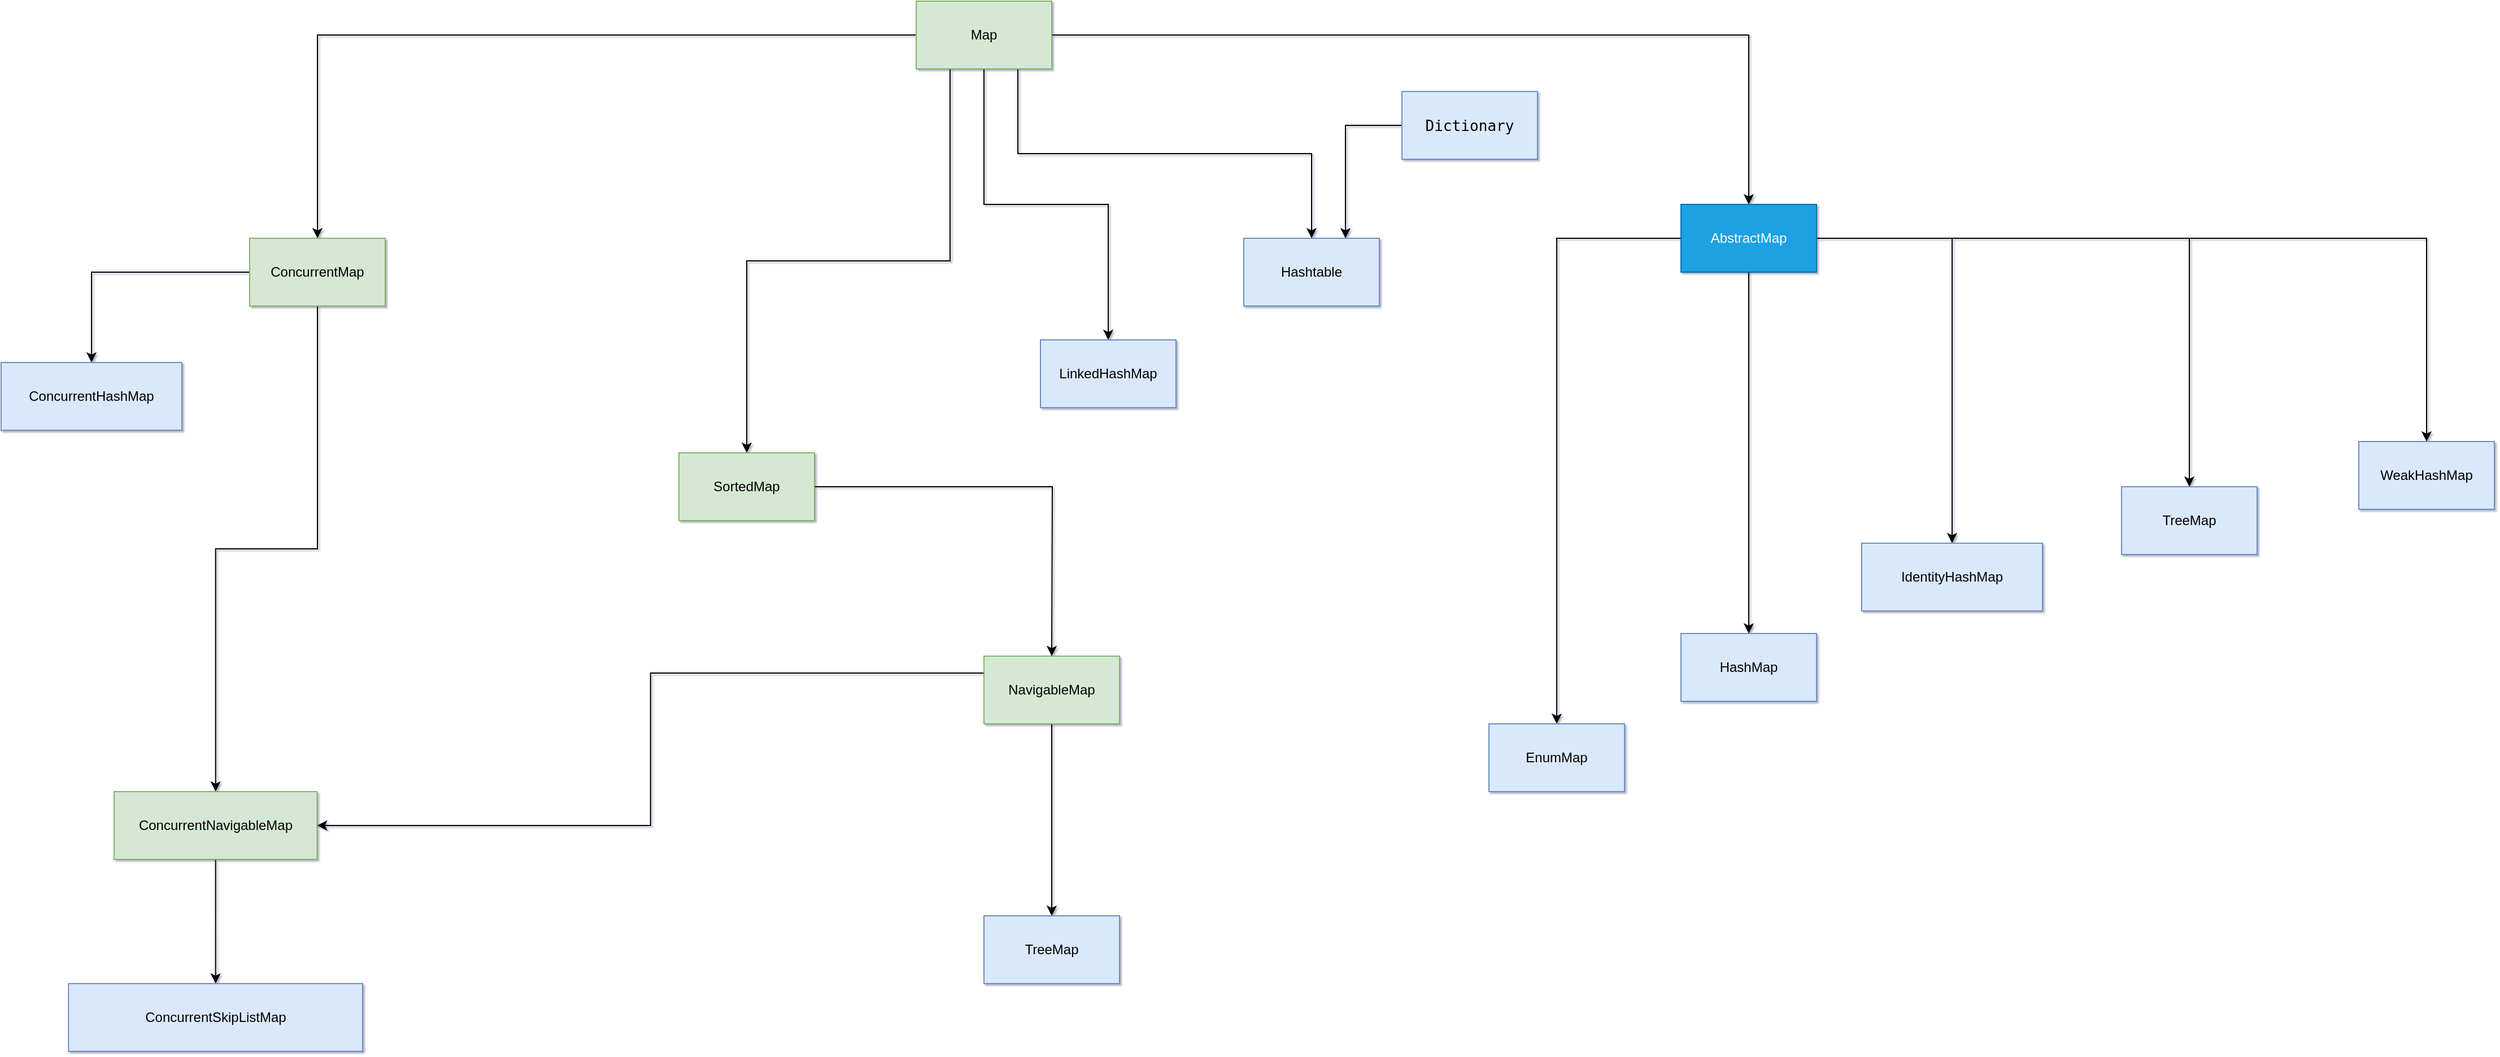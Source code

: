 <mxfile version="13.7.1" type="github">
  <diagram id="ft0RDTEWMM9qcVWopbNN" name="第 1 页">
    <mxGraphModel dx="2557" dy="967" grid="1" gridSize="10" guides="1" tooltips="1" connect="1" arrows="1" fold="1" page="1" pageScale="1" pageWidth="827" pageHeight="1169" math="0" shadow="1">
      <root>
        <mxCell id="0" />
        <mxCell id="1" parent="0" />
        <mxCell id="yLaftU6mhb7iIhvLTqJX-51" style="edgeStyle=orthogonalEdgeStyle;rounded=0;orthogonalLoop=1;jettySize=auto;html=1;" edge="1" parent="1" source="yLaftU6mhb7iIhvLTqJX-1" target="yLaftU6mhb7iIhvLTqJX-52">
          <mxGeometry relative="1" as="geometry">
            <mxPoint x="-50" y="290" as="targetPoint" />
          </mxGeometry>
        </mxCell>
        <mxCell id="yLaftU6mhb7iIhvLTqJX-56" style="edgeStyle=orthogonalEdgeStyle;rounded=0;orthogonalLoop=1;jettySize=auto;html=1;entryX=0.5;entryY=0;entryDx=0;entryDy=0;" edge="1" parent="1" source="yLaftU6mhb7iIhvLTqJX-1" target="yLaftU6mhb7iIhvLTqJX-27">
          <mxGeometry relative="1" as="geometry" />
        </mxCell>
        <mxCell id="yLaftU6mhb7iIhvLTqJX-57" style="edgeStyle=orthogonalEdgeStyle;rounded=0;orthogonalLoop=1;jettySize=auto;html=1;entryX=0.5;entryY=0;entryDx=0;entryDy=0;" edge="1" parent="1" source="yLaftU6mhb7iIhvLTqJX-1" target="yLaftU6mhb7iIhvLTqJX-18">
          <mxGeometry relative="1" as="geometry" />
        </mxCell>
        <mxCell id="yLaftU6mhb7iIhvLTqJX-59" style="edgeStyle=orthogonalEdgeStyle;rounded=0;orthogonalLoop=1;jettySize=auto;html=1;exitX=0.25;exitY=1;exitDx=0;exitDy=0;entryX=0.5;entryY=0;entryDx=0;entryDy=0;" edge="1" parent="1" source="yLaftU6mhb7iIhvLTqJX-1" target="yLaftU6mhb7iIhvLTqJX-29">
          <mxGeometry relative="1" as="geometry" />
        </mxCell>
        <mxCell id="yLaftU6mhb7iIhvLTqJX-60" style="edgeStyle=orthogonalEdgeStyle;rounded=0;orthogonalLoop=1;jettySize=auto;html=1;exitX=0.75;exitY=1;exitDx=0;exitDy=0;" edge="1" parent="1" source="yLaftU6mhb7iIhvLTqJX-1" target="yLaftU6mhb7iIhvLTqJX-61">
          <mxGeometry relative="1" as="geometry">
            <mxPoint x="670" y="280" as="targetPoint" />
          </mxGeometry>
        </mxCell>
        <mxCell id="yLaftU6mhb7iIhvLTqJX-1" value="Map" style="rounded=0;whiteSpace=wrap;html=1;fillColor=#d5e8d4;strokeColor=#82b366;" vertex="1" parent="1">
          <mxGeometry x="320" y="40" width="120" height="60" as="geometry" />
        </mxCell>
        <mxCell id="yLaftU6mhb7iIhvLTqJX-38" style="edgeStyle=orthogonalEdgeStyle;rounded=0;orthogonalLoop=1;jettySize=auto;html=1;" edge="1" parent="1" source="yLaftU6mhb7iIhvLTqJX-18" target="yLaftU6mhb7iIhvLTqJX-40">
          <mxGeometry relative="1" as="geometry">
            <mxPoint x="927.0" y="680" as="targetPoint" />
          </mxGeometry>
        </mxCell>
        <mxCell id="yLaftU6mhb7iIhvLTqJX-41" style="edgeStyle=orthogonalEdgeStyle;rounded=0;orthogonalLoop=1;jettySize=auto;html=1;" edge="1" parent="1" source="yLaftU6mhb7iIhvLTqJX-18" target="yLaftU6mhb7iIhvLTqJX-42">
          <mxGeometry relative="1" as="geometry">
            <mxPoint x="1057.0" y="650" as="targetPoint" />
          </mxGeometry>
        </mxCell>
        <mxCell id="yLaftU6mhb7iIhvLTqJX-43" style="edgeStyle=orthogonalEdgeStyle;rounded=0;orthogonalLoop=1;jettySize=auto;html=1;" edge="1" parent="1" source="yLaftU6mhb7iIhvLTqJX-18" target="yLaftU6mhb7iIhvLTqJX-44">
          <mxGeometry relative="1" as="geometry">
            <mxPoint x="1217.0" y="650" as="targetPoint" />
          </mxGeometry>
        </mxCell>
        <mxCell id="yLaftU6mhb7iIhvLTqJX-45" style="edgeStyle=orthogonalEdgeStyle;rounded=0;orthogonalLoop=1;jettySize=auto;html=1;" edge="1" parent="1" source="yLaftU6mhb7iIhvLTqJX-18" target="yLaftU6mhb7iIhvLTqJX-46">
          <mxGeometry relative="1" as="geometry">
            <mxPoint x="1498.429" y="660" as="targetPoint" />
          </mxGeometry>
        </mxCell>
        <mxCell id="yLaftU6mhb7iIhvLTqJX-47" style="edgeStyle=orthogonalEdgeStyle;rounded=0;orthogonalLoop=1;jettySize=auto;html=1;" edge="1" parent="1" source="yLaftU6mhb7iIhvLTqJX-18" target="yLaftU6mhb7iIhvLTqJX-48">
          <mxGeometry relative="1" as="geometry">
            <mxPoint x="1657" y="650" as="targetPoint" />
          </mxGeometry>
        </mxCell>
        <mxCell id="yLaftU6mhb7iIhvLTqJX-18" value="AbstractMap" style="rounded=0;whiteSpace=wrap;html=1;fillColor=#1ba1e2;strokeColor=#006EAF;fontColor=#ffffff;" vertex="1" parent="1">
          <mxGeometry x="997" y="220" width="120" height="60" as="geometry" />
        </mxCell>
        <mxCell id="yLaftU6mhb7iIhvLTqJX-25" style="edgeStyle=orthogonalEdgeStyle;rounded=0;orthogonalLoop=1;jettySize=auto;html=1;exitX=0.5;exitY=1;exitDx=0;exitDy=0;" edge="1" parent="1">
          <mxGeometry relative="1" as="geometry">
            <mxPoint x="-50" y="460" as="sourcePoint" />
            <mxPoint x="-50" y="460" as="targetPoint" />
          </mxGeometry>
        </mxCell>
        <mxCell id="yLaftU6mhb7iIhvLTqJX-27" value="LinkedHashMap" style="whiteSpace=wrap;html=1;fillColor=#dae8fc;strokeColor=#6c8ebf;" vertex="1" parent="1">
          <mxGeometry x="430" y="340" width="120" height="60" as="geometry" />
        </mxCell>
        <mxCell id="yLaftU6mhb7iIhvLTqJX-32" style="edgeStyle=orthogonalEdgeStyle;rounded=0;orthogonalLoop=1;jettySize=auto;html=1;" edge="1" parent="1" source="yLaftU6mhb7iIhvLTqJX-29">
          <mxGeometry relative="1" as="geometry">
            <mxPoint x="440" y="620" as="targetPoint" />
          </mxGeometry>
        </mxCell>
        <mxCell id="yLaftU6mhb7iIhvLTqJX-29" value="SortedMap" style="whiteSpace=wrap;html=1;fillColor=#d5e8d4;strokeColor=#82b366;" vertex="1" parent="1">
          <mxGeometry x="110" y="440" width="120" height="60" as="geometry" />
        </mxCell>
        <mxCell id="yLaftU6mhb7iIhvLTqJX-34" style="edgeStyle=orthogonalEdgeStyle;rounded=0;orthogonalLoop=1;jettySize=auto;html=1;entryX=0.5;entryY=0;entryDx=0;entryDy=0;" edge="1" parent="1" source="yLaftU6mhb7iIhvLTqJX-33" target="yLaftU6mhb7iIhvLTqJX-35">
          <mxGeometry relative="1" as="geometry">
            <mxPoint x="250" y="790" as="targetPoint" />
          </mxGeometry>
        </mxCell>
        <mxCell id="yLaftU6mhb7iIhvLTqJX-71" style="edgeStyle=orthogonalEdgeStyle;rounded=0;orthogonalLoop=1;jettySize=auto;html=1;exitX=0;exitY=0.25;exitDx=0;exitDy=0;entryX=1;entryY=0.5;entryDx=0;entryDy=0;" edge="1" parent="1" source="yLaftU6mhb7iIhvLTqJX-33" target="yLaftU6mhb7iIhvLTqJX-70">
          <mxGeometry relative="1" as="geometry" />
        </mxCell>
        <mxCell id="yLaftU6mhb7iIhvLTqJX-33" value="NavigableMap" style="whiteSpace=wrap;html=1;fillColor=#d5e8d4;strokeColor=#82b366;" vertex="1" parent="1">
          <mxGeometry x="380" y="620" width="120" height="60" as="geometry" />
        </mxCell>
        <mxCell id="yLaftU6mhb7iIhvLTqJX-35" value="TreeMap" style="whiteSpace=wrap;html=1;fillColor=#dae8fc;strokeColor=#6c8ebf;" vertex="1" parent="1">
          <mxGeometry x="380" y="850" width="120" height="60" as="geometry" />
        </mxCell>
        <mxCell id="yLaftU6mhb7iIhvLTqJX-40" value="EnumMap" style="rounded=0;whiteSpace=wrap;html=1;fillColor=#dae8fc;strokeColor=#6c8ebf;" vertex="1" parent="1">
          <mxGeometry x="827.0" y="680" width="120" height="60" as="geometry" />
        </mxCell>
        <mxCell id="yLaftU6mhb7iIhvLTqJX-42" value="HashMap" style="rounded=0;whiteSpace=wrap;html=1;fillColor=#dae8fc;strokeColor=#6c8ebf;" vertex="1" parent="1">
          <mxGeometry x="997.0" y="600" width="120" height="60" as="geometry" />
        </mxCell>
        <mxCell id="yLaftU6mhb7iIhvLTqJX-44" value="IdentityHashMap" style="rounded=0;whiteSpace=wrap;html=1;fillColor=#dae8fc;strokeColor=#6c8ebf;" vertex="1" parent="1">
          <mxGeometry x="1157" y="520" width="160" height="60" as="geometry" />
        </mxCell>
        <mxCell id="yLaftU6mhb7iIhvLTqJX-46" value="TreeMap" style="rounded=0;whiteSpace=wrap;html=1;fillColor=#dae8fc;strokeColor=#6c8ebf;" vertex="1" parent="1">
          <mxGeometry x="1386.999" y="470" width="120" height="60" as="geometry" />
        </mxCell>
        <mxCell id="yLaftU6mhb7iIhvLTqJX-48" value="WeakHashMap" style="rounded=0;whiteSpace=wrap;html=1;fillColor=#dae8fc;strokeColor=#6c8ebf;" vertex="1" parent="1">
          <mxGeometry x="1597" y="430" width="120" height="60" as="geometry" />
        </mxCell>
        <mxCell id="yLaftU6mhb7iIhvLTqJX-64" style="edgeStyle=orthogonalEdgeStyle;rounded=0;orthogonalLoop=1;jettySize=auto;html=1;" edge="1" parent="1" source="yLaftU6mhb7iIhvLTqJX-52" target="yLaftU6mhb7iIhvLTqJX-65">
          <mxGeometry relative="1" as="geometry">
            <mxPoint x="-430" y="390" as="targetPoint" />
          </mxGeometry>
        </mxCell>
        <mxCell id="yLaftU6mhb7iIhvLTqJX-69" style="edgeStyle=orthogonalEdgeStyle;rounded=0;orthogonalLoop=1;jettySize=auto;html=1;exitX=0.5;exitY=1;exitDx=0;exitDy=0;" edge="1" parent="1" source="yLaftU6mhb7iIhvLTqJX-52" target="yLaftU6mhb7iIhvLTqJX-70">
          <mxGeometry relative="1" as="geometry">
            <mxPoint x="-210.333" y="480" as="targetPoint" />
          </mxGeometry>
        </mxCell>
        <mxCell id="yLaftU6mhb7iIhvLTqJX-52" value="ConcurrentMap" style="rounded=0;whiteSpace=wrap;html=1;fillColor=#d5e8d4;strokeColor=#82b366;" vertex="1" parent="1">
          <mxGeometry x="-270" y="250" width="120" height="60" as="geometry" />
        </mxCell>
        <mxCell id="yLaftU6mhb7iIhvLTqJX-61" value="Hashtable" style="rounded=0;whiteSpace=wrap;html=1;fillColor=#dae8fc;strokeColor=#6c8ebf;" vertex="1" parent="1">
          <mxGeometry x="610" y="250" width="120" height="60" as="geometry" />
        </mxCell>
        <mxCell id="yLaftU6mhb7iIhvLTqJX-63" style="edgeStyle=orthogonalEdgeStyle;rounded=0;orthogonalLoop=1;jettySize=auto;html=1;entryX=0.75;entryY=0;entryDx=0;entryDy=0;" edge="1" parent="1" source="yLaftU6mhb7iIhvLTqJX-62" target="yLaftU6mhb7iIhvLTqJX-61">
          <mxGeometry relative="1" as="geometry" />
        </mxCell>
        <mxCell id="yLaftU6mhb7iIhvLTqJX-62" value="&lt;pre style=&quot;font-family: &amp;#34;jetbrains mono&amp;#34; , monospace ; font-size: 9.8pt&quot;&gt;Dictionary&lt;/pre&gt;" style="rounded=0;whiteSpace=wrap;html=1;fillColor=#dae8fc;strokeColor=#6c8ebf;" vertex="1" parent="1">
          <mxGeometry x="750" y="120" width="120" height="60" as="geometry" />
        </mxCell>
        <mxCell id="yLaftU6mhb7iIhvLTqJX-65" value="ConcurrentHashMap" style="rounded=0;whiteSpace=wrap;html=1;fillColor=#dae8fc;strokeColor=#6c8ebf;" vertex="1" parent="1">
          <mxGeometry x="-490" y="360" width="160" height="60" as="geometry" />
        </mxCell>
        <mxCell id="yLaftU6mhb7iIhvLTqJX-72" style="edgeStyle=orthogonalEdgeStyle;rounded=0;orthogonalLoop=1;jettySize=auto;html=1;exitX=0.5;exitY=1;exitDx=0;exitDy=0;" edge="1" parent="1" source="yLaftU6mhb7iIhvLTqJX-70" target="yLaftU6mhb7iIhvLTqJX-73">
          <mxGeometry relative="1" as="geometry">
            <mxPoint x="-300.333" y="880.0" as="targetPoint" />
          </mxGeometry>
        </mxCell>
        <mxCell id="yLaftU6mhb7iIhvLTqJX-70" value="ConcurrentNavigableMap" style="rounded=0;whiteSpace=wrap;html=1;fillColor=#d5e8d4;strokeColor=#82b366;" vertex="1" parent="1">
          <mxGeometry x="-390" y="740" width="179.67" height="60" as="geometry" />
        </mxCell>
        <mxCell id="yLaftU6mhb7iIhvLTqJX-73" value="ConcurrentSkipListMap" style="rounded=0;whiteSpace=wrap;html=1;fillColor=#dae8fc;strokeColor=#6c8ebf;" vertex="1" parent="1">
          <mxGeometry x="-430.33" y="910" width="260.33" height="60" as="geometry" />
        </mxCell>
      </root>
    </mxGraphModel>
  </diagram>
</mxfile>
